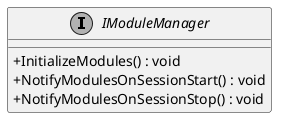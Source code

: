 @startuml
skinparam monochrome true
skinparam classAttributeIconSize 0
!startsub default
interface IModuleManager {
    + InitializeModules() : void
    + NotifyModulesOnSessionStart() : void
    + NotifyModulesOnSessionStop() : void
}
!endsub
@enduml
